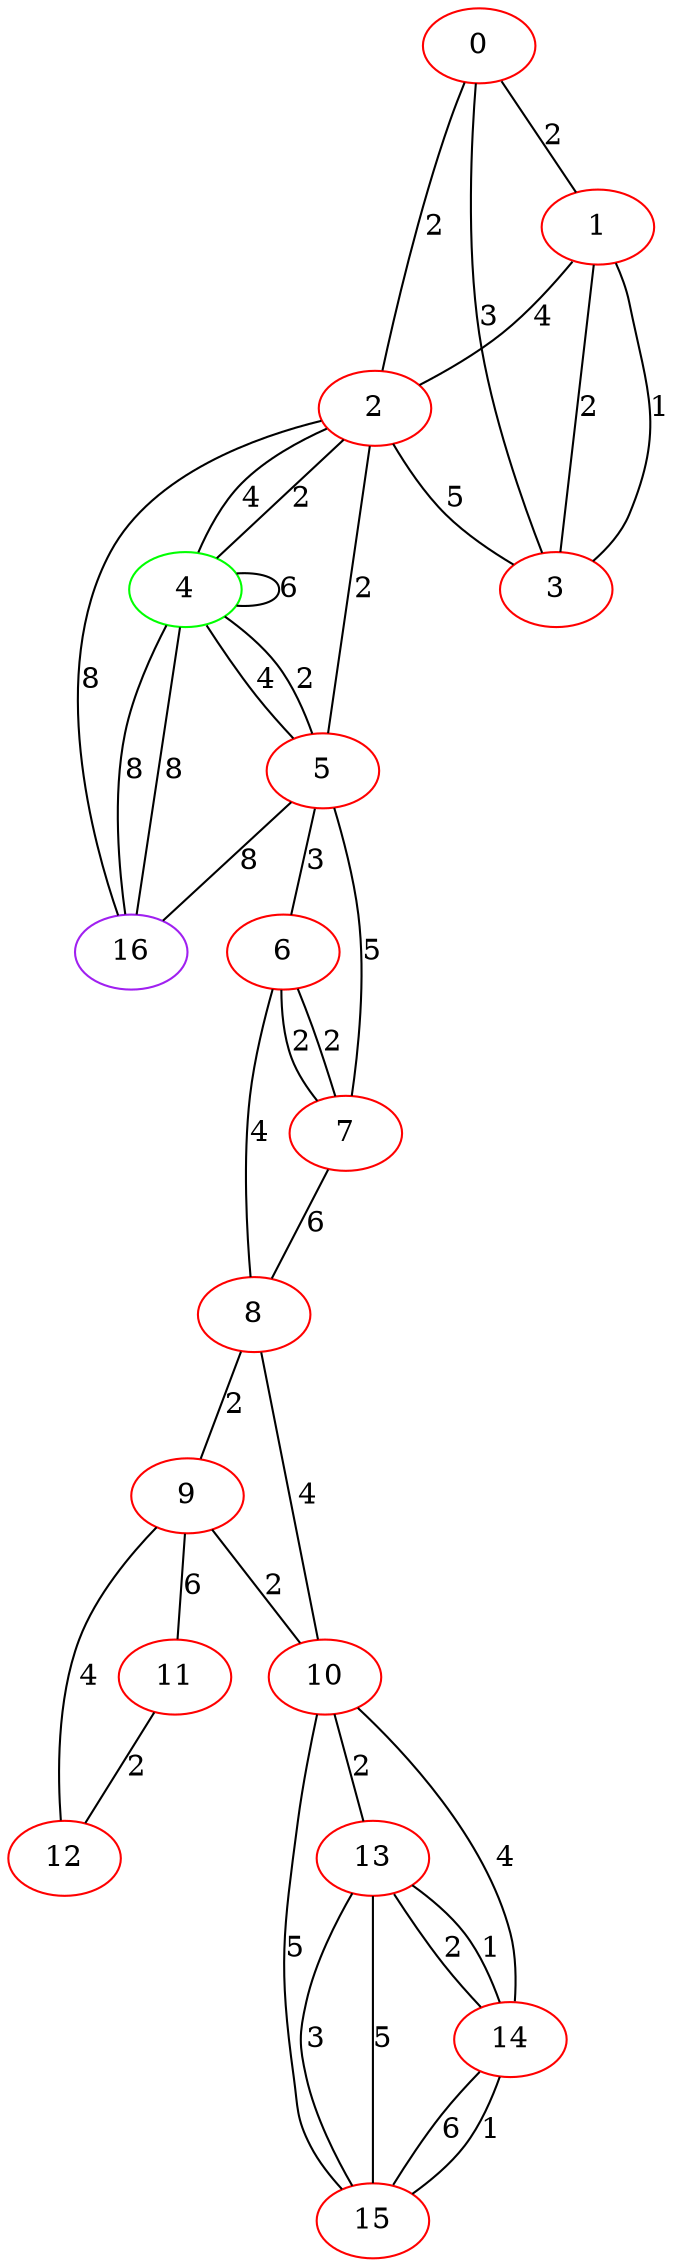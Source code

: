 graph "" {
0 [color=red, weight=1];
1 [color=red, weight=1];
2 [color=red, weight=1];
3 [color=red, weight=1];
4 [color=green, weight=2];
5 [color=red, weight=1];
6 [color=red, weight=1];
7 [color=red, weight=1];
8 [color=red, weight=1];
9 [color=red, weight=1];
10 [color=red, weight=1];
11 [color=red, weight=1];
12 [color=red, weight=1];
13 [color=red, weight=1];
14 [color=red, weight=1];
15 [color=red, weight=1];
16 [color=purple, weight=4];
0 -- 1  [key=0, label=2];
0 -- 2  [key=0, label=2];
0 -- 3  [key=0, label=3];
1 -- 2  [key=0, label=4];
1 -- 3  [key=0, label=1];
1 -- 3  [key=1, label=2];
2 -- 3  [key=0, label=5];
2 -- 4  [key=0, label=2];
2 -- 4  [key=1, label=4];
2 -- 5  [key=0, label=2];
2 -- 16  [key=0, label=8];
4 -- 16  [key=0, label=8];
4 -- 16  [key=1, label=8];
4 -- 4  [key=0, label=6];
4 -- 5  [key=0, label=4];
4 -- 5  [key=1, label=2];
5 -- 16  [key=0, label=8];
5 -- 6  [key=0, label=3];
5 -- 7  [key=0, label=5];
6 -- 8  [key=0, label=4];
6 -- 7  [key=0, label=2];
6 -- 7  [key=1, label=2];
7 -- 8  [key=0, label=6];
8 -- 9  [key=0, label=2];
8 -- 10  [key=0, label=4];
9 -- 10  [key=0, label=2];
9 -- 11  [key=0, label=6];
9 -- 12  [key=0, label=4];
10 -- 13  [key=0, label=2];
10 -- 14  [key=0, label=4];
10 -- 15  [key=0, label=5];
11 -- 12  [key=0, label=2];
13 -- 14  [key=0, label=2];
13 -- 14  [key=1, label=1];
13 -- 15  [key=0, label=3];
13 -- 15  [key=1, label=5];
14 -- 15  [key=0, label=1];
14 -- 15  [key=1, label=6];
}
